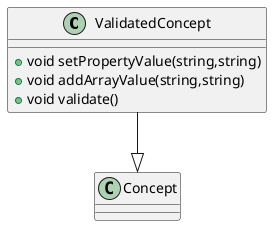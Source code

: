 !include /Users/Sam/Git/fabric-composer/site/node_modules/composer-common/lib/model/concept.uml
@startuml
class ValidatedConcept{
   + void setPropertyValue(string,string)
   + void addArrayValue(string,string)
   + void validate()
}
ValidatedConcept --|> Concept
@enduml
